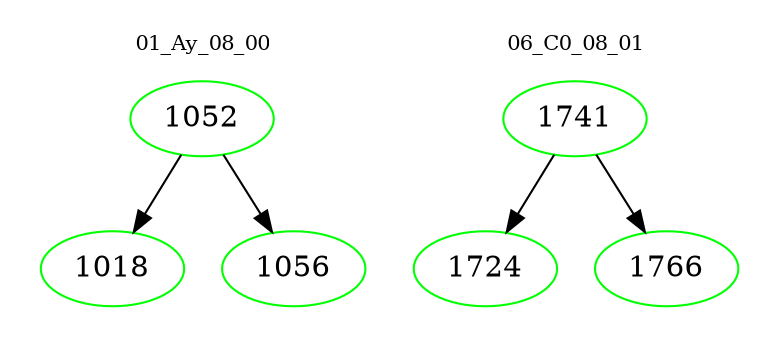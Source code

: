 digraph{
subgraph cluster_0 {
color = white
label = "01_Ay_08_00";
fontsize=10;
T0_1052 [label="1052", color="green"]
T0_1052 -> T0_1018 [color="black"]
T0_1018 [label="1018", color="green"]
T0_1052 -> T0_1056 [color="black"]
T0_1056 [label="1056", color="green"]
}
subgraph cluster_1 {
color = white
label = "06_C0_08_01";
fontsize=10;
T1_1741 [label="1741", color="green"]
T1_1741 -> T1_1724 [color="black"]
T1_1724 [label="1724", color="green"]
T1_1741 -> T1_1766 [color="black"]
T1_1766 [label="1766", color="green"]
}
}
